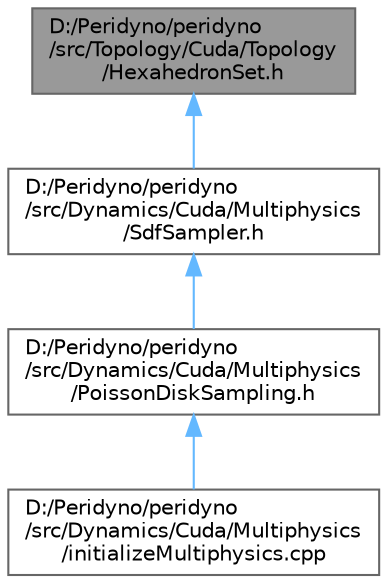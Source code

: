 digraph "D:/Peridyno/peridyno/src/Topology/Cuda/Topology/HexahedronSet.h"
{
 // LATEX_PDF_SIZE
  bgcolor="transparent";
  edge [fontname=Helvetica,fontsize=10,labelfontname=Helvetica,labelfontsize=10];
  node [fontname=Helvetica,fontsize=10,shape=box,height=0.2,width=0.4];
  Node1 [id="Node000001",label="D:/Peridyno/peridyno\l/src/Topology/Cuda/Topology\l/HexahedronSet.h",height=0.2,width=0.4,color="gray40", fillcolor="grey60", style="filled", fontcolor="black",tooltip=" "];
  Node1 -> Node2 [id="edge1_Node000001_Node000002",dir="back",color="steelblue1",style="solid",tooltip=" "];
  Node2 [id="Node000002",label="D:/Peridyno/peridyno\l/src/Dynamics/Cuda/Multiphysics\l/SdfSampler.h",height=0.2,width=0.4,color="grey40", fillcolor="white", style="filled",URL="$_sdf_sampler_8h.html",tooltip=" "];
  Node2 -> Node3 [id="edge2_Node000002_Node000003",dir="back",color="steelblue1",style="solid",tooltip=" "];
  Node3 [id="Node000003",label="D:/Peridyno/peridyno\l/src/Dynamics/Cuda/Multiphysics\l/PoissonDiskSampling.h",height=0.2,width=0.4,color="grey40", fillcolor="white", style="filled",URL="$_poisson_disk_sampling_8h.html",tooltip=" "];
  Node3 -> Node4 [id="edge3_Node000003_Node000004",dir="back",color="steelblue1",style="solid",tooltip=" "];
  Node4 [id="Node000004",label="D:/Peridyno/peridyno\l/src/Dynamics/Cuda/Multiphysics\l/initializeMultiphysics.cpp",height=0.2,width=0.4,color="grey40", fillcolor="white", style="filled",URL="$initialize_multiphysics_8cpp.html",tooltip=" "];
}
